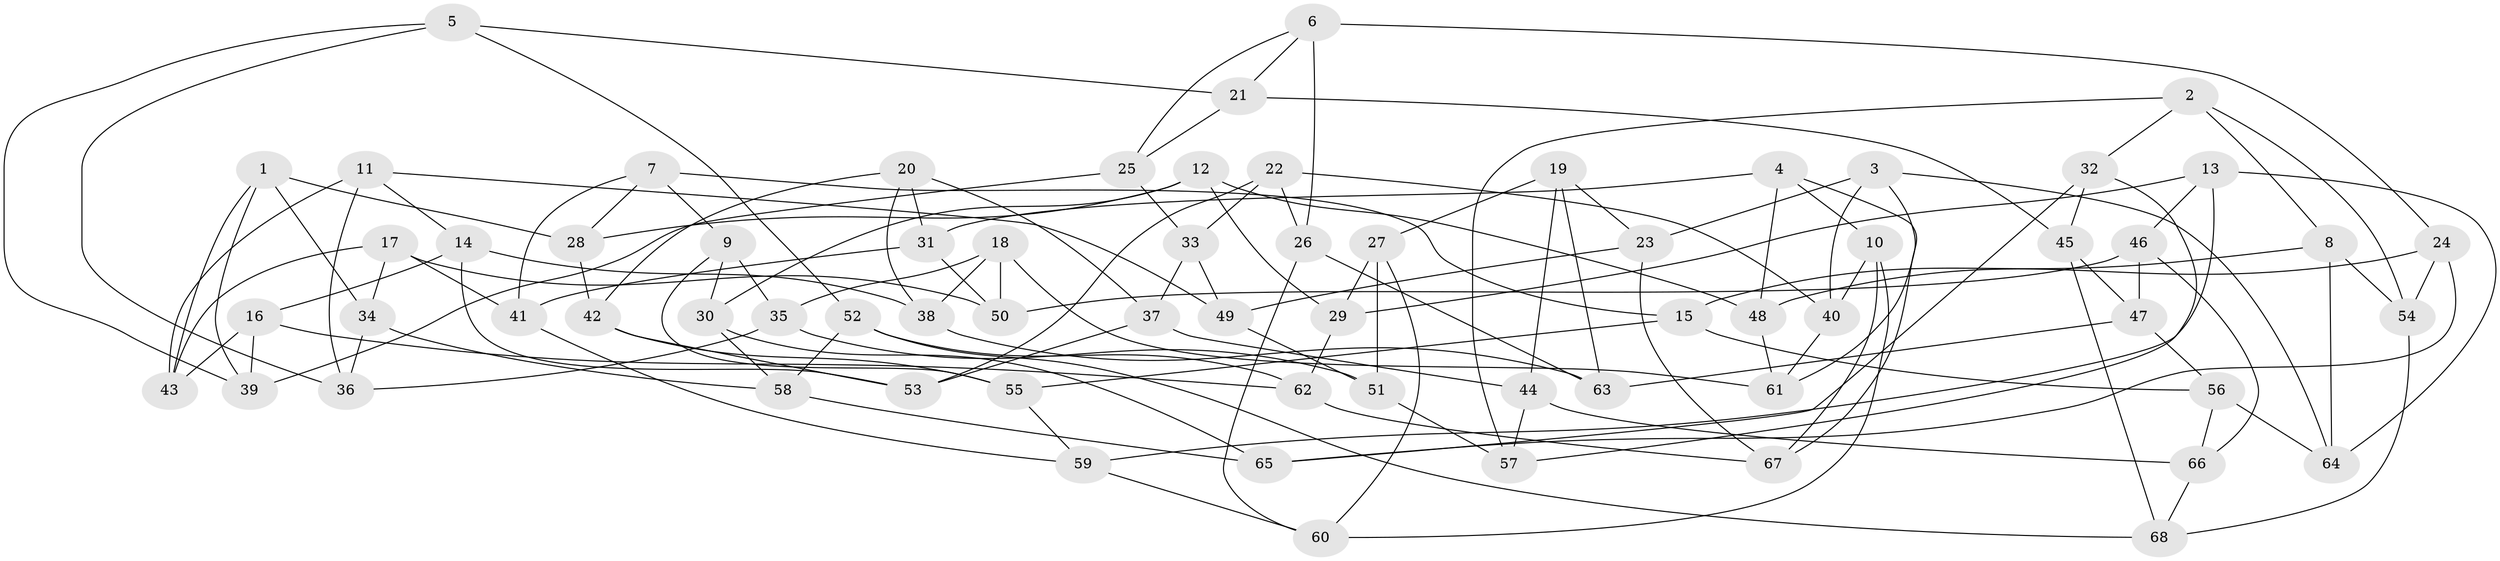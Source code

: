 // Generated by graph-tools (version 1.1) at 2025/50/03/09/25 03:50:51]
// undirected, 68 vertices, 136 edges
graph export_dot {
graph [start="1"]
  node [color=gray90,style=filled];
  1;
  2;
  3;
  4;
  5;
  6;
  7;
  8;
  9;
  10;
  11;
  12;
  13;
  14;
  15;
  16;
  17;
  18;
  19;
  20;
  21;
  22;
  23;
  24;
  25;
  26;
  27;
  28;
  29;
  30;
  31;
  32;
  33;
  34;
  35;
  36;
  37;
  38;
  39;
  40;
  41;
  42;
  43;
  44;
  45;
  46;
  47;
  48;
  49;
  50;
  51;
  52;
  53;
  54;
  55;
  56;
  57;
  58;
  59;
  60;
  61;
  62;
  63;
  64;
  65;
  66;
  67;
  68;
  1 -- 39;
  1 -- 28;
  1 -- 34;
  1 -- 43;
  2 -- 32;
  2 -- 8;
  2 -- 57;
  2 -- 54;
  3 -- 40;
  3 -- 64;
  3 -- 61;
  3 -- 23;
  4 -- 67;
  4 -- 31;
  4 -- 48;
  4 -- 10;
  5 -- 39;
  5 -- 36;
  5 -- 21;
  5 -- 52;
  6 -- 26;
  6 -- 24;
  6 -- 21;
  6 -- 25;
  7 -- 41;
  7 -- 28;
  7 -- 9;
  7 -- 15;
  8 -- 64;
  8 -- 15;
  8 -- 54;
  9 -- 35;
  9 -- 55;
  9 -- 30;
  10 -- 67;
  10 -- 60;
  10 -- 40;
  11 -- 43;
  11 -- 14;
  11 -- 49;
  11 -- 36;
  12 -- 29;
  12 -- 28;
  12 -- 30;
  12 -- 48;
  13 -- 59;
  13 -- 29;
  13 -- 64;
  13 -- 46;
  14 -- 53;
  14 -- 16;
  14 -- 38;
  15 -- 56;
  15 -- 55;
  16 -- 62;
  16 -- 39;
  16 -- 43;
  17 -- 50;
  17 -- 41;
  17 -- 43;
  17 -- 34;
  18 -- 50;
  18 -- 38;
  18 -- 61;
  18 -- 35;
  19 -- 23;
  19 -- 27;
  19 -- 63;
  19 -- 44;
  20 -- 38;
  20 -- 37;
  20 -- 31;
  20 -- 42;
  21 -- 45;
  21 -- 25;
  22 -- 26;
  22 -- 33;
  22 -- 53;
  22 -- 40;
  23 -- 49;
  23 -- 67;
  24 -- 54;
  24 -- 65;
  24 -- 48;
  25 -- 39;
  25 -- 33;
  26 -- 63;
  26 -- 60;
  27 -- 60;
  27 -- 51;
  27 -- 29;
  28 -- 42;
  29 -- 62;
  30 -- 58;
  30 -- 65;
  31 -- 50;
  31 -- 41;
  32 -- 45;
  32 -- 65;
  32 -- 57;
  33 -- 49;
  33 -- 37;
  34 -- 58;
  34 -- 36;
  35 -- 36;
  35 -- 51;
  37 -- 53;
  37 -- 44;
  38 -- 63;
  40 -- 61;
  41 -- 59;
  42 -- 55;
  42 -- 53;
  44 -- 57;
  44 -- 66;
  45 -- 47;
  45 -- 68;
  46 -- 66;
  46 -- 47;
  46 -- 50;
  47 -- 56;
  47 -- 63;
  48 -- 61;
  49 -- 51;
  51 -- 57;
  52 -- 68;
  52 -- 58;
  52 -- 62;
  54 -- 68;
  55 -- 59;
  56 -- 66;
  56 -- 64;
  58 -- 65;
  59 -- 60;
  62 -- 67;
  66 -- 68;
}
